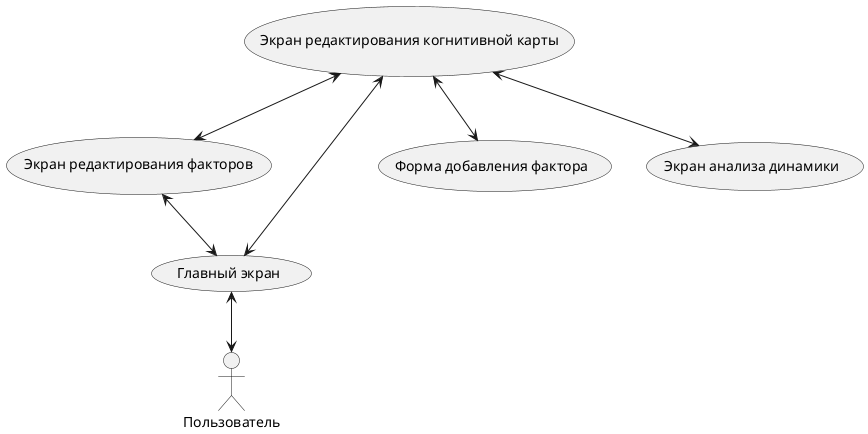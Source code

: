 @startuml "FW1_6 - Навигация по приложению"

actor "Пользователь" as User


usecase "Главный экран" as FW1_6_1
usecase "Экран редактирования факторов" as FW1_6_2
usecase "Форма добавления фактора" as FW1_6_3
usecase "Экран редактирования когнитивной карты" as FW1_6_4
usecase "Экран анализа динамики" as FW1_6_5



User <-up-> FW1_6_1
FW1_6_1 <-up-> FW1_6_2
FW1_6_1 <-up-> FW1_6_4
FW1_6_4 <-down-> FW1_6_3
FW1_6_4 <-down-> FW1_6_2
FW1_6_4 <-down-> FW1_6_5



@enduml
